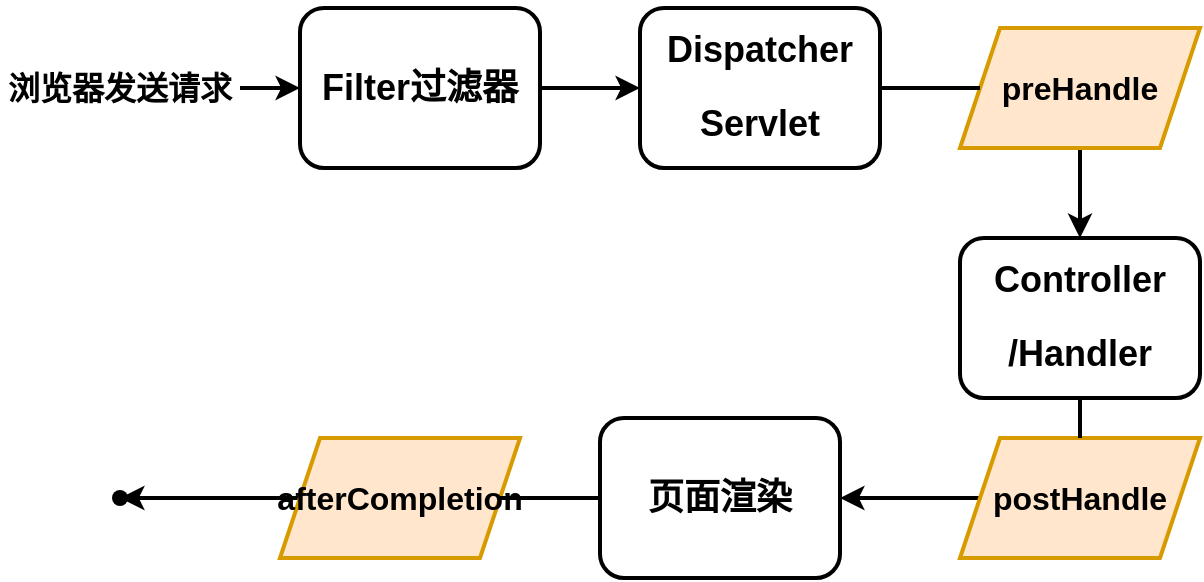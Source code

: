 <mxfile version="15.6.8" type="github"><diagram id="872SnMR_sIIrWzkA_kDb" name="Page-1"><mxGraphModel dx="1422" dy="761" grid="1" gridSize="10" guides="1" tooltips="1" connect="1" arrows="1" fold="1" page="1" pageScale="1" pageWidth="827" pageHeight="1169" math="0" shadow="0"><root><mxCell id="0"/><mxCell id="1" parent="0"/><mxCell id="MEt8w6RKu49kK2e34rgc-5" value="" style="edgeStyle=orthogonalEdgeStyle;rounded=0;orthogonalLoop=1;jettySize=auto;html=1;fontFamily=Helvetica;fontSize=16;strokeWidth=2;verticalAlign=bottom;" parent="1" source="MEt8w6RKu49kK2e34rgc-1" target="MEt8w6RKu49kK2e34rgc-4" edge="1"><mxGeometry relative="1" as="geometry"/></mxCell><mxCell id="MEt8w6RKu49kK2e34rgc-1" value="&lt;h2&gt;&lt;b&gt;Filter过滤器&lt;/b&gt;&lt;/h2&gt;" style="rounded=1;whiteSpace=wrap;html=1;strokeWidth=2;" parent="1" vertex="1"><mxGeometry x="250" y="25" width="120" height="80" as="geometry"/></mxCell><mxCell id="MEt8w6RKu49kK2e34rgc-3" value="" style="edgeStyle=orthogonalEdgeStyle;rounded=0;orthogonalLoop=1;jettySize=auto;html=1;fontFamily=Helvetica;fontSize=16;verticalAlign=bottom;fontStyle=1;spacing=4;strokeWidth=2;" parent="1" source="MEt8w6RKu49kK2e34rgc-2" target="MEt8w6RKu49kK2e34rgc-1" edge="1"><mxGeometry relative="1" as="geometry"/></mxCell><mxCell id="MEt8w6RKu49kK2e34rgc-2" value="浏览器发送请求" style="text;html=1;strokeColor=none;fillColor=none;align=center;verticalAlign=middle;whiteSpace=wrap;rounded=0;strokeWidth=2;fontFamily=Helvetica;fontStyle=1;fontSize=16;" parent="1" vertex="1"><mxGeometry x="100" y="50" width="120" height="30" as="geometry"/></mxCell><mxCell id="MEt8w6RKu49kK2e34rgc-7" value="" style="edgeStyle=orthogonalEdgeStyle;rounded=0;orthogonalLoop=1;jettySize=auto;html=1;fontFamily=Helvetica;fontSize=16;strokeWidth=2;verticalAlign=bottom;startArrow=none;" parent="1" source="MEt8w6RKu49kK2e34rgc-8" target="MEt8w6RKu49kK2e34rgc-6" edge="1"><mxGeometry relative="1" as="geometry"/></mxCell><mxCell id="MEt8w6RKu49kK2e34rgc-4" value="&lt;h2&gt;&lt;b&gt;Dispatcher&lt;/b&gt;&lt;/h2&gt;&lt;h2&gt;&lt;b&gt;Servlet&lt;/b&gt;&lt;/h2&gt;" style="rounded=1;whiteSpace=wrap;html=1;strokeWidth=2;" parent="1" vertex="1"><mxGeometry x="420" y="25" width="120" height="80" as="geometry"/></mxCell><mxCell id="MEt8w6RKu49kK2e34rgc-6" value="&lt;h2&gt;Controller&lt;/h2&gt;&lt;h2&gt;/Handler&lt;/h2&gt;" style="rounded=1;whiteSpace=wrap;html=1;strokeWidth=2;" parent="1" vertex="1"><mxGeometry x="580" y="140" width="120" height="80" as="geometry"/></mxCell><mxCell id="MEt8w6RKu49kK2e34rgc-19" value="" style="edgeStyle=orthogonalEdgeStyle;rounded=0;orthogonalLoop=1;jettySize=auto;html=1;fontFamily=Helvetica;fontSize=16;strokeWidth=2;verticalAlign=bottom;startArrow=none;" parent="1" source="MEt8w6RKu49kK2e34rgc-15" target="MEt8w6RKu49kK2e34rgc-18" edge="1"><mxGeometry relative="1" as="geometry"/></mxCell><mxCell id="MEt8w6RKu49kK2e34rgc-11" value="&lt;h2&gt;页面渲染&lt;/h2&gt;" style="rounded=1;whiteSpace=wrap;html=1;strokeWidth=2;" parent="1" vertex="1"><mxGeometry x="400" y="230" width="120" height="80" as="geometry"/></mxCell><mxCell id="MEt8w6RKu49kK2e34rgc-8" value="&lt;b&gt;preHandle&lt;/b&gt;" style="shape=parallelogram;perimeter=parallelogramPerimeter;whiteSpace=wrap;html=1;fixedSize=1;fontFamily=Helvetica;fontSize=16;strokeWidth=2;fillColor=#ffe6cc;strokeColor=#d79b00;" parent="1" vertex="1"><mxGeometry x="580" y="35" width="120" height="60" as="geometry"/></mxCell><mxCell id="MEt8w6RKu49kK2e34rgc-17" value="" style="edgeStyle=orthogonalEdgeStyle;rounded=0;orthogonalLoop=1;jettySize=auto;html=1;fontFamily=Helvetica;fontSize=16;strokeWidth=2;verticalAlign=bottom;endArrow=none;" parent="1" source="MEt8w6RKu49kK2e34rgc-4" target="MEt8w6RKu49kK2e34rgc-8" edge="1"><mxGeometry relative="1" as="geometry"><mxPoint x="480" y="105" as="sourcePoint"/><mxPoint x="480" y="210" as="targetPoint"/></mxGeometry></mxCell><mxCell id="MEt8w6RKu49kK2e34rgc-18" value="" style="shape=waypoint;size=6;pointerEvents=1;points=[];fillColor=#ffffff;resizable=0;rotatable=0;perimeter=centerPerimeter;snapToPoint=1;rounded=1;strokeWidth=2;" parent="1" vertex="1"><mxGeometry x="140" y="250" width="40" height="40" as="geometry"/></mxCell><mxCell id="MEt8w6RKu49kK2e34rgc-15" value="&lt;b&gt;afterCompletion&lt;/b&gt;" style="shape=parallelogram;perimeter=parallelogramPerimeter;whiteSpace=wrap;html=1;fixedSize=1;fontFamily=Helvetica;fontSize=16;strokeWidth=2;fillColor=#ffe6cc;strokeColor=#d79b00;" parent="1" vertex="1"><mxGeometry x="240" y="240" width="120" height="60" as="geometry"/></mxCell><mxCell id="MEt8w6RKu49kK2e34rgc-20" value="" style="edgeStyle=orthogonalEdgeStyle;rounded=0;orthogonalLoop=1;jettySize=auto;html=1;fontFamily=Helvetica;fontSize=16;strokeWidth=2;verticalAlign=bottom;endArrow=none;" parent="1" source="MEt8w6RKu49kK2e34rgc-11" target="MEt8w6RKu49kK2e34rgc-15" edge="1"><mxGeometry relative="1" as="geometry"><mxPoint x="480" y="470" as="sourcePoint"/><mxPoint x="480" y="590" as="targetPoint"/></mxGeometry></mxCell><mxCell id="MEt8w6RKu49kK2e34rgc-22" value="" style="edgeStyle=orthogonalEdgeStyle;rounded=0;orthogonalLoop=1;jettySize=auto;html=1;fontFamily=Helvetica;fontSize=16;strokeWidth=2;verticalAlign=bottom;" parent="1" source="MEt8w6RKu49kK2e34rgc-12" target="MEt8w6RKu49kK2e34rgc-11" edge="1"><mxGeometry relative="1" as="geometry"/></mxCell><mxCell id="MEt8w6RKu49kK2e34rgc-12" value="&lt;b&gt;postHandle&lt;/b&gt;" style="shape=parallelogram;perimeter=parallelogramPerimeter;whiteSpace=wrap;html=1;fixedSize=1;fontFamily=Helvetica;fontSize=16;strokeWidth=2;fillColor=#ffe6cc;strokeColor=#d79b00;" parent="1" vertex="1"><mxGeometry x="580" y="240" width="120" height="60" as="geometry"/></mxCell><mxCell id="MEt8w6RKu49kK2e34rgc-21" value="" style="edgeStyle=orthogonalEdgeStyle;rounded=0;orthogonalLoop=1;jettySize=auto;html=1;fontFamily=Helvetica;fontSize=16;strokeWidth=2;verticalAlign=bottom;entryX=0.5;entryY=0;entryDx=0;entryDy=0;endArrow=none;" parent="1" source="MEt8w6RKu49kK2e34rgc-6" target="MEt8w6RKu49kK2e34rgc-12" edge="1"><mxGeometry relative="1" as="geometry"><mxPoint x="640" y="220" as="sourcePoint"/><mxPoint x="640" y="350" as="targetPoint"/></mxGeometry></mxCell></root></mxGraphModel></diagram></mxfile>